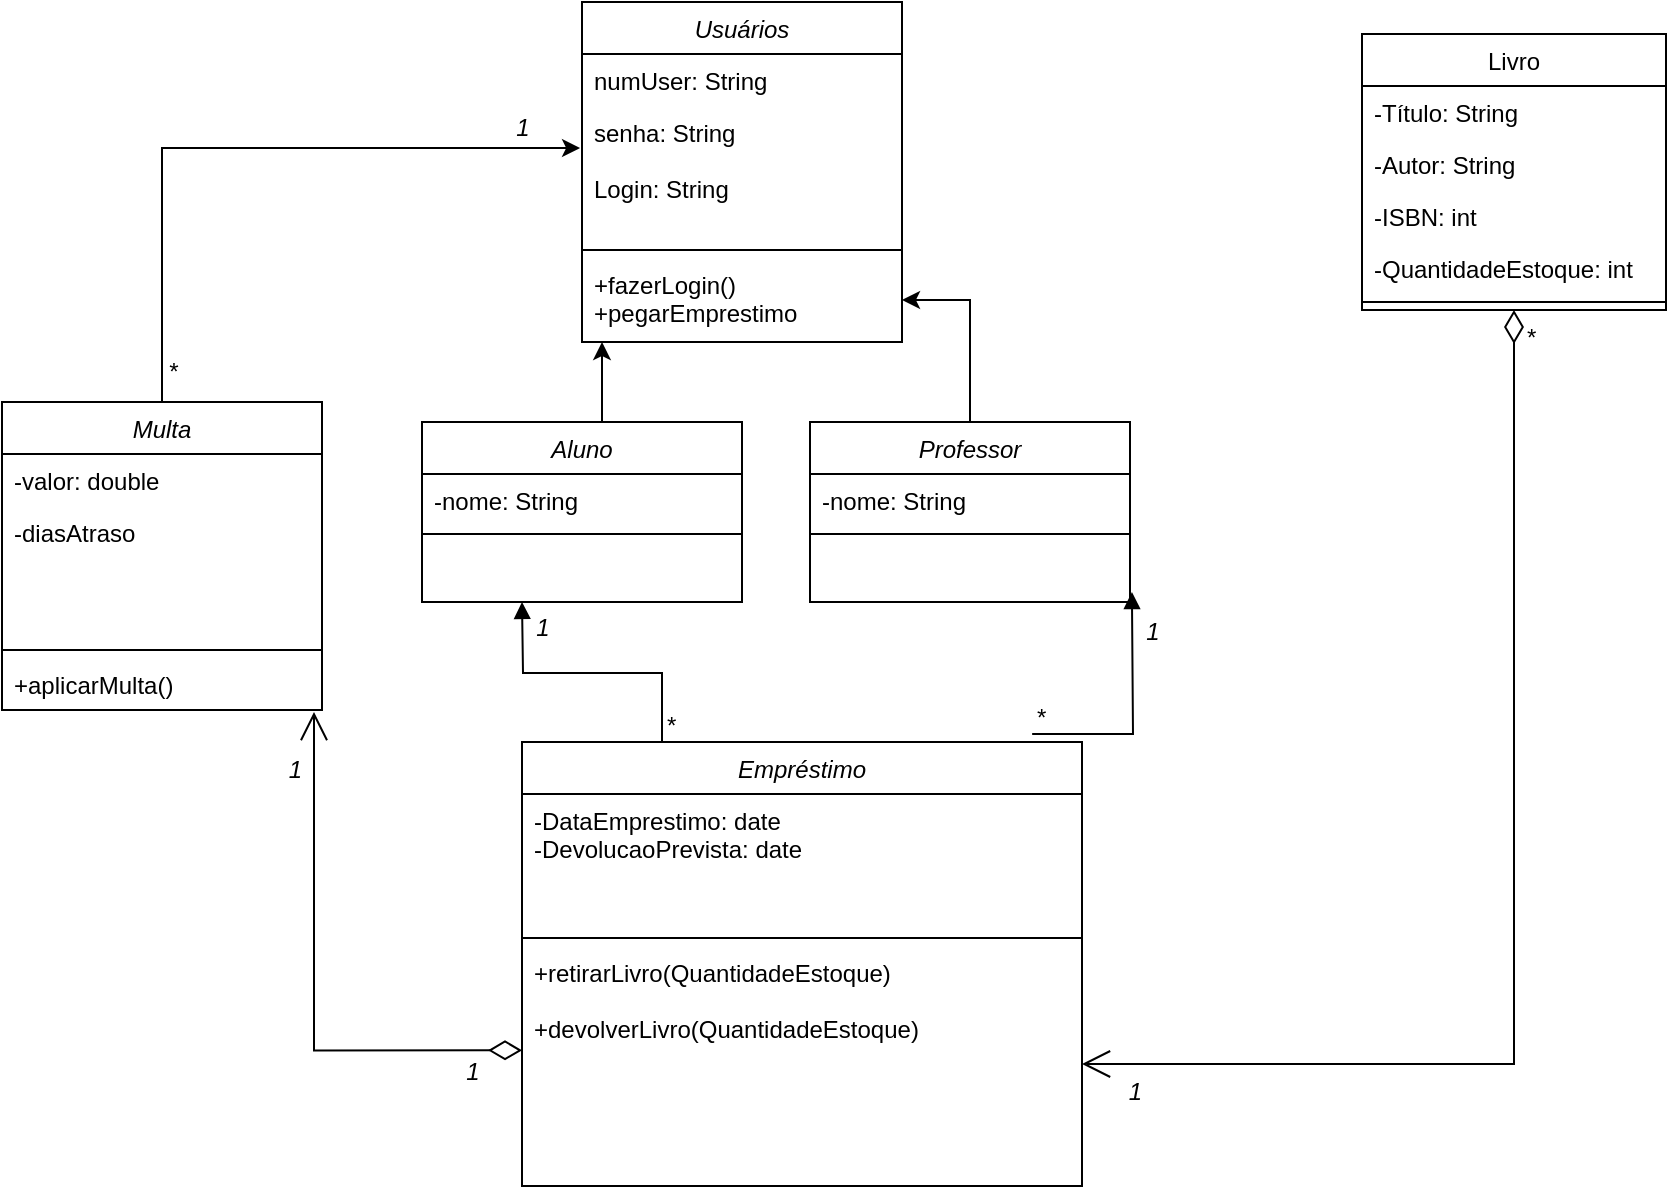 <mxfile version="26.2.12">
  <diagram id="C5RBs43oDa-KdzZeNtuy" name="Page-1">
    <mxGraphModel dx="2597" dy="777" grid="1" gridSize="10" guides="1" tooltips="1" connect="1" arrows="1" fold="1" page="1" pageScale="1" pageWidth="1169" pageHeight="1654" math="0" shadow="0">
      <root>
        <mxCell id="WIyWlLk6GJQsqaUBKTNV-0" />
        <mxCell id="WIyWlLk6GJQsqaUBKTNV-1" parent="WIyWlLk6GJQsqaUBKTNV-0" />
        <mxCell id="zkfFHV4jXpPFQw0GAbJ--0" value="Usuários" style="swimlane;fontStyle=2;align=center;verticalAlign=top;childLayout=stackLayout;horizontal=1;startSize=26;horizontalStack=0;resizeParent=1;resizeLast=0;collapsible=1;marginBottom=0;rounded=0;shadow=0;strokeWidth=1;" parent="WIyWlLk6GJQsqaUBKTNV-1" vertex="1">
          <mxGeometry x="220" y="120" width="160" height="170" as="geometry">
            <mxRectangle x="230" y="140" width="160" height="26" as="alternateBounds" />
          </mxGeometry>
        </mxCell>
        <mxCell id="zkfFHV4jXpPFQw0GAbJ--1" value="numUser: String" style="text;align=left;verticalAlign=top;spacingLeft=4;spacingRight=4;overflow=hidden;rotatable=0;points=[[0,0.5],[1,0.5]];portConstraint=eastwest;" parent="zkfFHV4jXpPFQw0GAbJ--0" vertex="1">
          <mxGeometry y="26" width="160" height="26" as="geometry" />
        </mxCell>
        <mxCell id="zkfFHV4jXpPFQw0GAbJ--2" value="senha: String&#xa;&#xa;Login: String" style="text;align=left;verticalAlign=top;spacingLeft=4;spacingRight=4;overflow=hidden;rotatable=0;points=[[0,0.5],[1,0.5]];portConstraint=eastwest;rounded=0;shadow=0;html=0;" parent="zkfFHV4jXpPFQw0GAbJ--0" vertex="1">
          <mxGeometry y="52" width="160" height="68" as="geometry" />
        </mxCell>
        <mxCell id="zkfFHV4jXpPFQw0GAbJ--4" value="" style="line;html=1;strokeWidth=1;align=left;verticalAlign=middle;spacingTop=-1;spacingLeft=3;spacingRight=3;rotatable=0;labelPosition=right;points=[];portConstraint=eastwest;" parent="zkfFHV4jXpPFQw0GAbJ--0" vertex="1">
          <mxGeometry y="120" width="160" height="8" as="geometry" />
        </mxCell>
        <mxCell id="zkfFHV4jXpPFQw0GAbJ--5" value="+fazerLogin()&#xa;+pegarEmprestimo" style="text;align=left;verticalAlign=top;spacingLeft=4;spacingRight=4;overflow=hidden;rotatable=0;points=[[0,0.5],[1,0.5]];portConstraint=eastwest;" parent="zkfFHV4jXpPFQw0GAbJ--0" vertex="1">
          <mxGeometry y="128" width="160" height="42" as="geometry" />
        </mxCell>
        <mxCell id="zkfFHV4jXpPFQw0GAbJ--17" value="Livro" style="swimlane;fontStyle=0;align=center;verticalAlign=top;childLayout=stackLayout;horizontal=1;startSize=26;horizontalStack=0;resizeParent=1;resizeLast=0;collapsible=1;marginBottom=0;rounded=0;shadow=0;strokeWidth=1;" parent="WIyWlLk6GJQsqaUBKTNV-1" vertex="1">
          <mxGeometry x="610" y="136" width="152" height="138" as="geometry">
            <mxRectangle x="550" y="140" width="160" height="26" as="alternateBounds" />
          </mxGeometry>
        </mxCell>
        <mxCell id="zkfFHV4jXpPFQw0GAbJ--18" value="-Título: String" style="text;align=left;verticalAlign=top;spacingLeft=4;spacingRight=4;overflow=hidden;rotatable=0;points=[[0,0.5],[1,0.5]];portConstraint=eastwest;" parent="zkfFHV4jXpPFQw0GAbJ--17" vertex="1">
          <mxGeometry y="26" width="152" height="26" as="geometry" />
        </mxCell>
        <mxCell id="zkfFHV4jXpPFQw0GAbJ--19" value="-Autor: String" style="text;align=left;verticalAlign=top;spacingLeft=4;spacingRight=4;overflow=hidden;rotatable=0;points=[[0,0.5],[1,0.5]];portConstraint=eastwest;rounded=0;shadow=0;html=0;" parent="zkfFHV4jXpPFQw0GAbJ--17" vertex="1">
          <mxGeometry y="52" width="152" height="26" as="geometry" />
        </mxCell>
        <mxCell id="zkfFHV4jXpPFQw0GAbJ--20" value="-ISBN: int" style="text;align=left;verticalAlign=top;spacingLeft=4;spacingRight=4;overflow=hidden;rotatable=0;points=[[0,0.5],[1,0.5]];portConstraint=eastwest;rounded=0;shadow=0;html=0;" parent="zkfFHV4jXpPFQw0GAbJ--17" vertex="1">
          <mxGeometry y="78" width="152" height="26" as="geometry" />
        </mxCell>
        <mxCell id="zkfFHV4jXpPFQw0GAbJ--21" value="-QuantidadeEstoque: int" style="text;align=left;verticalAlign=top;spacingLeft=4;spacingRight=4;overflow=hidden;rotatable=0;points=[[0,0.5],[1,0.5]];portConstraint=eastwest;rounded=0;shadow=0;html=0;" parent="zkfFHV4jXpPFQw0GAbJ--17" vertex="1">
          <mxGeometry y="104" width="152" height="26" as="geometry" />
        </mxCell>
        <mxCell id="zkfFHV4jXpPFQw0GAbJ--23" value="" style="line;html=1;strokeWidth=1;align=left;verticalAlign=middle;spacingTop=-1;spacingLeft=3;spacingRight=3;rotatable=0;labelPosition=right;points=[];portConstraint=eastwest;" parent="zkfFHV4jXpPFQw0GAbJ--17" vertex="1">
          <mxGeometry y="130" width="152" height="8" as="geometry" />
        </mxCell>
        <mxCell id="WutAta0weHYIlL4NfwQb-8" value="" style="endArrow=classic;html=1;rounded=0;exitX=0.5;exitY=0;exitDx=0;exitDy=0;" edge="1" parent="WIyWlLk6GJQsqaUBKTNV-1">
          <mxGeometry width="50" height="50" relative="1" as="geometry">
            <mxPoint x="230" y="330" as="sourcePoint" />
            <mxPoint x="230" y="290" as="targetPoint" />
          </mxGeometry>
        </mxCell>
        <mxCell id="WutAta0weHYIlL4NfwQb-14" value="Aluno" style="swimlane;fontStyle=2;align=center;verticalAlign=top;childLayout=stackLayout;horizontal=1;startSize=26;horizontalStack=0;resizeParent=1;resizeLast=0;collapsible=1;marginBottom=0;rounded=0;shadow=0;strokeWidth=1;" vertex="1" parent="WIyWlLk6GJQsqaUBKTNV-1">
          <mxGeometry x="140" y="330" width="160" height="90" as="geometry">
            <mxRectangle x="230" y="140" width="160" height="26" as="alternateBounds" />
          </mxGeometry>
        </mxCell>
        <mxCell id="WutAta0weHYIlL4NfwQb-15" value="-nome: String" style="text;align=left;verticalAlign=top;spacingLeft=4;spacingRight=4;overflow=hidden;rotatable=0;points=[[0,0.5],[1,0.5]];portConstraint=eastwest;" vertex="1" parent="WutAta0weHYIlL4NfwQb-14">
          <mxGeometry y="26" width="160" height="26" as="geometry" />
        </mxCell>
        <mxCell id="WutAta0weHYIlL4NfwQb-17" value="" style="line;html=1;strokeWidth=1;align=left;verticalAlign=middle;spacingTop=-1;spacingLeft=3;spacingRight=3;rotatable=0;labelPosition=right;points=[];portConstraint=eastwest;" vertex="1" parent="WutAta0weHYIlL4NfwQb-14">
          <mxGeometry y="52" width="160" height="8" as="geometry" />
        </mxCell>
        <mxCell id="WutAta0weHYIlL4NfwQb-23" style="edgeStyle=orthogonalEdgeStyle;rounded=0;orthogonalLoop=1;jettySize=auto;html=1;entryX=1;entryY=0.5;entryDx=0;entryDy=0;" edge="1" parent="WIyWlLk6GJQsqaUBKTNV-1" source="WutAta0weHYIlL4NfwQb-19" target="zkfFHV4jXpPFQw0GAbJ--5">
          <mxGeometry relative="1" as="geometry" />
        </mxCell>
        <mxCell id="WutAta0weHYIlL4NfwQb-19" value="Professor" style="swimlane;fontStyle=2;align=center;verticalAlign=top;childLayout=stackLayout;horizontal=1;startSize=26;horizontalStack=0;resizeParent=1;resizeLast=0;collapsible=1;marginBottom=0;rounded=0;shadow=0;strokeWidth=1;" vertex="1" parent="WIyWlLk6GJQsqaUBKTNV-1">
          <mxGeometry x="334" y="330" width="160" height="90" as="geometry">
            <mxRectangle x="230" y="140" width="160" height="26" as="alternateBounds" />
          </mxGeometry>
        </mxCell>
        <mxCell id="WutAta0weHYIlL4NfwQb-20" value="-nome: String" style="text;align=left;verticalAlign=top;spacingLeft=4;spacingRight=4;overflow=hidden;rotatable=0;points=[[0,0.5],[1,0.5]];portConstraint=eastwest;" vertex="1" parent="WutAta0weHYIlL4NfwQb-19">
          <mxGeometry y="26" width="160" height="26" as="geometry" />
        </mxCell>
        <mxCell id="WutAta0weHYIlL4NfwQb-21" value="" style="line;html=1;strokeWidth=1;align=left;verticalAlign=middle;spacingTop=-1;spacingLeft=3;spacingRight=3;rotatable=0;labelPosition=right;points=[];portConstraint=eastwest;" vertex="1" parent="WutAta0weHYIlL4NfwQb-19">
          <mxGeometry y="52" width="160" height="8" as="geometry" />
        </mxCell>
        <mxCell id="WutAta0weHYIlL4NfwQb-25" value="Empréstimo" style="swimlane;fontStyle=2;align=center;verticalAlign=top;childLayout=stackLayout;horizontal=1;startSize=26;horizontalStack=0;resizeParent=1;resizeLast=0;collapsible=1;marginBottom=0;rounded=0;shadow=0;strokeWidth=1;" vertex="1" parent="WIyWlLk6GJQsqaUBKTNV-1">
          <mxGeometry x="190" y="490" width="280" height="222" as="geometry">
            <mxRectangle x="230" y="140" width="160" height="26" as="alternateBounds" />
          </mxGeometry>
        </mxCell>
        <mxCell id="WutAta0weHYIlL4NfwQb-27" value="-DataEmprestimo: date&#xa;-DevolucaoPrevista: date&#xa;" style="text;align=left;verticalAlign=top;spacingLeft=4;spacingRight=4;overflow=hidden;rotatable=0;points=[[0,0.5],[1,0.5]];portConstraint=eastwest;rounded=0;shadow=0;html=0;" vertex="1" parent="WutAta0weHYIlL4NfwQb-25">
          <mxGeometry y="26" width="280" height="68" as="geometry" />
        </mxCell>
        <mxCell id="WutAta0weHYIlL4NfwQb-28" value="" style="line;html=1;strokeWidth=1;align=left;verticalAlign=middle;spacingTop=-1;spacingLeft=3;spacingRight=3;rotatable=0;labelPosition=right;points=[];portConstraint=eastwest;" vertex="1" parent="WutAta0weHYIlL4NfwQb-25">
          <mxGeometry y="94" width="280" height="8" as="geometry" />
        </mxCell>
        <mxCell id="WutAta0weHYIlL4NfwQb-36" value="+retirarLivro(QuantidadeEstoque)&#xa;&#xa;+devolverLivro(QuantidadeEstoque)&#xa;" style="text;align=left;verticalAlign=top;spacingLeft=4;spacingRight=4;overflow=hidden;rotatable=0;points=[[0,0.5],[1,0.5]];portConstraint=eastwest;rounded=0;shadow=0;html=0;" vertex="1" parent="WutAta0weHYIlL4NfwQb-25">
          <mxGeometry y="102" width="280" height="118" as="geometry" />
        </mxCell>
        <mxCell id="WutAta0weHYIlL4NfwQb-40" value="" style="endArrow=block;endFill=1;html=1;edgeStyle=orthogonalEdgeStyle;align=left;verticalAlign=top;rounded=0;fontFamily=Helvetica;fontSize=12;fontColor=default;fontStyle=2;horizontal=1;exitX=0.911;exitY=-0.018;exitDx=0;exitDy=0;exitPerimeter=0;entryX=1.006;entryY=0.962;entryDx=0;entryDy=0;entryPerimeter=0;" edge="1" parent="WIyWlLk6GJQsqaUBKTNV-1" source="WutAta0weHYIlL4NfwQb-25">
          <mxGeometry x="-1" relative="1" as="geometry">
            <mxPoint x="520" y="602" as="sourcePoint" />
            <mxPoint x="494.96" y="415.012" as="targetPoint" />
          </mxGeometry>
        </mxCell>
        <mxCell id="WutAta0weHYIlL4NfwQb-41" value="*" style="edgeLabel;resizable=0;html=1;align=left;verticalAlign=bottom;rounded=0;shadow=0;strokeColor=default;strokeWidth=1;fontFamily=Helvetica;fontSize=12;fontColor=default;fontStyle=2;horizontal=1;fillColor=default;" connectable="0" vertex="1" parent="WutAta0weHYIlL4NfwQb-40">
          <mxGeometry x="-1" relative="1" as="geometry" />
        </mxCell>
        <mxCell id="WutAta0weHYIlL4NfwQb-44" value="1" style="text;html=1;align=center;verticalAlign=middle;resizable=0;points=[];autosize=1;strokeColor=none;fillColor=none;fontFamily=Helvetica;fontSize=12;fontColor=default;fontStyle=2;horizontal=1;" vertex="1" parent="WIyWlLk6GJQsqaUBKTNV-1">
          <mxGeometry x="490" y="420" width="30" height="30" as="geometry" />
        </mxCell>
        <mxCell id="WutAta0weHYIlL4NfwQb-46" value="" style="endArrow=block;endFill=1;html=1;edgeStyle=orthogonalEdgeStyle;align=left;verticalAlign=top;rounded=0;fontFamily=Helvetica;fontSize=12;fontColor=default;fontStyle=2;horizontal=1;exitX=0.25;exitY=0;exitDx=0;exitDy=0;" edge="1" parent="WIyWlLk6GJQsqaUBKTNV-1" source="WutAta0weHYIlL4NfwQb-25">
          <mxGeometry x="-1" relative="1" as="geometry">
            <mxPoint x="455" y="496" as="sourcePoint" />
            <mxPoint x="190" y="420" as="targetPoint" />
          </mxGeometry>
        </mxCell>
        <mxCell id="WutAta0weHYIlL4NfwQb-47" value="*" style="edgeLabel;resizable=0;html=1;align=left;verticalAlign=bottom;rounded=0;shadow=0;strokeColor=default;strokeWidth=1;fontFamily=Helvetica;fontSize=12;fontColor=default;fontStyle=2;horizontal=1;fillColor=default;" connectable="0" vertex="1" parent="WutAta0weHYIlL4NfwQb-46">
          <mxGeometry x="-1" relative="1" as="geometry" />
        </mxCell>
        <mxCell id="WutAta0weHYIlL4NfwQb-48" value="1" style="text;html=1;align=center;verticalAlign=middle;resizable=0;points=[];autosize=1;strokeColor=none;fillColor=none;fontFamily=Helvetica;fontSize=12;fontColor=default;fontStyle=2;horizontal=1;" vertex="1" parent="WIyWlLk6GJQsqaUBKTNV-1">
          <mxGeometry x="185" y="418" width="30" height="30" as="geometry" />
        </mxCell>
        <mxCell id="WutAta0weHYIlL4NfwQb-49" value="Multa" style="swimlane;fontStyle=2;align=center;verticalAlign=top;childLayout=stackLayout;horizontal=1;startSize=26;horizontalStack=0;resizeParent=1;resizeLast=0;collapsible=1;marginBottom=0;rounded=0;shadow=0;strokeWidth=1;" vertex="1" parent="WIyWlLk6GJQsqaUBKTNV-1">
          <mxGeometry x="-70" y="320" width="160" height="154" as="geometry">
            <mxRectangle x="230" y="140" width="160" height="26" as="alternateBounds" />
          </mxGeometry>
        </mxCell>
        <mxCell id="WutAta0weHYIlL4NfwQb-50" value="-valor: double" style="text;align=left;verticalAlign=top;spacingLeft=4;spacingRight=4;overflow=hidden;rotatable=0;points=[[0,0.5],[1,0.5]];portConstraint=eastwest;" vertex="1" parent="WutAta0weHYIlL4NfwQb-49">
          <mxGeometry y="26" width="160" height="26" as="geometry" />
        </mxCell>
        <mxCell id="WutAta0weHYIlL4NfwQb-51" value="-diasAtraso" style="text;align=left;verticalAlign=top;spacingLeft=4;spacingRight=4;overflow=hidden;rotatable=0;points=[[0,0.5],[1,0.5]];portConstraint=eastwest;rounded=0;shadow=0;html=0;" vertex="1" parent="WutAta0weHYIlL4NfwQb-49">
          <mxGeometry y="52" width="160" height="68" as="geometry" />
        </mxCell>
        <mxCell id="WutAta0weHYIlL4NfwQb-52" value="" style="line;html=1;strokeWidth=1;align=left;verticalAlign=middle;spacingTop=-1;spacingLeft=3;spacingRight=3;rotatable=0;labelPosition=right;points=[];portConstraint=eastwest;" vertex="1" parent="WutAta0weHYIlL4NfwQb-49">
          <mxGeometry y="120" width="160" height="8" as="geometry" />
        </mxCell>
        <mxCell id="WutAta0weHYIlL4NfwQb-53" value="+aplicarMulta()" style="text;align=left;verticalAlign=top;spacingLeft=4;spacingRight=4;overflow=hidden;rotatable=0;points=[[0,0.5],[1,0.5]];portConstraint=eastwest;" vertex="1" parent="WutAta0weHYIlL4NfwQb-49">
          <mxGeometry y="128" width="160" height="26" as="geometry" />
        </mxCell>
        <mxCell id="WutAta0weHYIlL4NfwQb-55" value="" style="endArrow=open;html=1;endSize=12;startArrow=diamondThin;startSize=14;startFill=0;edgeStyle=orthogonalEdgeStyle;rounded=0;fontFamily=Helvetica;fontSize=12;fontColor=default;fontStyle=2;horizontal=1;exitX=0.5;exitY=1;exitDx=0;exitDy=0;entryX=1;entryY=0.5;entryDx=0;entryDy=0;" edge="1" parent="WIyWlLk6GJQsqaUBKTNV-1" source="zkfFHV4jXpPFQw0GAbJ--17" target="WutAta0weHYIlL4NfwQb-36">
          <mxGeometry relative="1" as="geometry">
            <mxPoint x="250" y="410" as="sourcePoint" />
            <mxPoint x="410" y="410" as="targetPoint" />
          </mxGeometry>
        </mxCell>
        <mxCell id="WutAta0weHYIlL4NfwQb-56" value="*" style="edgeLabel;resizable=0;html=1;align=left;verticalAlign=top;rounded=0;shadow=0;strokeColor=default;strokeWidth=1;fontFamily=Helvetica;fontSize=12;fontColor=default;fontStyle=2;horizontal=1;fillColor=default;" connectable="0" vertex="1" parent="WutAta0weHYIlL4NfwQb-55">
          <mxGeometry x="-1" relative="1" as="geometry">
            <mxPoint x="4" as="offset" />
          </mxGeometry>
        </mxCell>
        <mxCell id="WutAta0weHYIlL4NfwQb-57" value="1" style="edgeLabel;resizable=0;html=1;align=right;verticalAlign=top;rounded=0;shadow=0;strokeColor=default;strokeWidth=1;fontFamily=Helvetica;fontSize=12;fontColor=default;fontStyle=2;horizontal=1;fillColor=default;" connectable="0" vertex="1" parent="WutAta0weHYIlL4NfwQb-55">
          <mxGeometry x="1" relative="1" as="geometry">
            <mxPoint x="30" as="offset" />
          </mxGeometry>
        </mxCell>
        <mxCell id="WutAta0weHYIlL4NfwQb-58" value="" style="endArrow=open;html=1;endSize=12;startArrow=diamondThin;startSize=14;startFill=0;edgeStyle=orthogonalEdgeStyle;rounded=0;fontFamily=Helvetica;fontSize=12;fontColor=default;fontStyle=2;horizontal=1;exitX=0;exitY=0.442;exitDx=0;exitDy=0;exitPerimeter=0;entryX=0.975;entryY=1.038;entryDx=0;entryDy=0;entryPerimeter=0;" edge="1" parent="WIyWlLk6GJQsqaUBKTNV-1" source="WutAta0weHYIlL4NfwQb-36" target="WutAta0weHYIlL4NfwQb-53">
          <mxGeometry relative="1" as="geometry">
            <mxPoint x="250" y="410" as="sourcePoint" />
            <mxPoint x="410" y="410" as="targetPoint" />
            <mxPoint as="offset" />
          </mxGeometry>
        </mxCell>
        <mxCell id="WutAta0weHYIlL4NfwQb-60" value="1" style="edgeLabel;resizable=0;html=1;align=right;verticalAlign=top;rounded=0;shadow=0;strokeColor=default;strokeWidth=1;fontFamily=Helvetica;fontSize=12;fontColor=default;fontStyle=2;horizontal=1;fillColor=default;" connectable="0" vertex="1" parent="WutAta0weHYIlL4NfwQb-58">
          <mxGeometry x="1" relative="1" as="geometry">
            <mxPoint x="-6" y="15" as="offset" />
          </mxGeometry>
        </mxCell>
        <mxCell id="WutAta0weHYIlL4NfwQb-61" value="1" style="text;html=1;align=center;verticalAlign=middle;resizable=0;points=[];autosize=1;strokeColor=none;fillColor=none;fontFamily=Helvetica;fontSize=12;fontColor=default;fontStyle=2;horizontal=1;" vertex="1" parent="WIyWlLk6GJQsqaUBKTNV-1">
          <mxGeometry x="150" y="640" width="30" height="30" as="geometry" />
        </mxCell>
        <mxCell id="WutAta0weHYIlL4NfwQb-62" style="edgeStyle=orthogonalEdgeStyle;rounded=0;orthogonalLoop=1;jettySize=auto;html=1;entryX=-0.006;entryY=0.309;entryDx=0;entryDy=0;entryPerimeter=0;fontFamily=Helvetica;fontSize=12;fontColor=default;fontStyle=2;horizontal=1;" edge="1" parent="WIyWlLk6GJQsqaUBKTNV-1" source="WutAta0weHYIlL4NfwQb-49" target="zkfFHV4jXpPFQw0GAbJ--2">
          <mxGeometry relative="1" as="geometry" />
        </mxCell>
        <mxCell id="WutAta0weHYIlL4NfwQb-63" value="1" style="text;html=1;align=center;verticalAlign=middle;resizable=0;points=[];autosize=1;strokeColor=none;fillColor=none;fontFamily=Helvetica;fontSize=12;fontColor=default;fontStyle=2;horizontal=1;" vertex="1" parent="WIyWlLk6GJQsqaUBKTNV-1">
          <mxGeometry x="175" y="168" width="30" height="30" as="geometry" />
        </mxCell>
        <mxCell id="WutAta0weHYIlL4NfwQb-64" value="*" style="text;html=1;align=center;verticalAlign=middle;resizable=0;points=[];autosize=1;strokeColor=none;fillColor=none;fontFamily=Helvetica;fontSize=12;fontColor=default;fontStyle=2;horizontal=1;" vertex="1" parent="WIyWlLk6GJQsqaUBKTNV-1">
          <mxGeometry y="290" width="30" height="30" as="geometry" />
        </mxCell>
      </root>
    </mxGraphModel>
  </diagram>
</mxfile>
